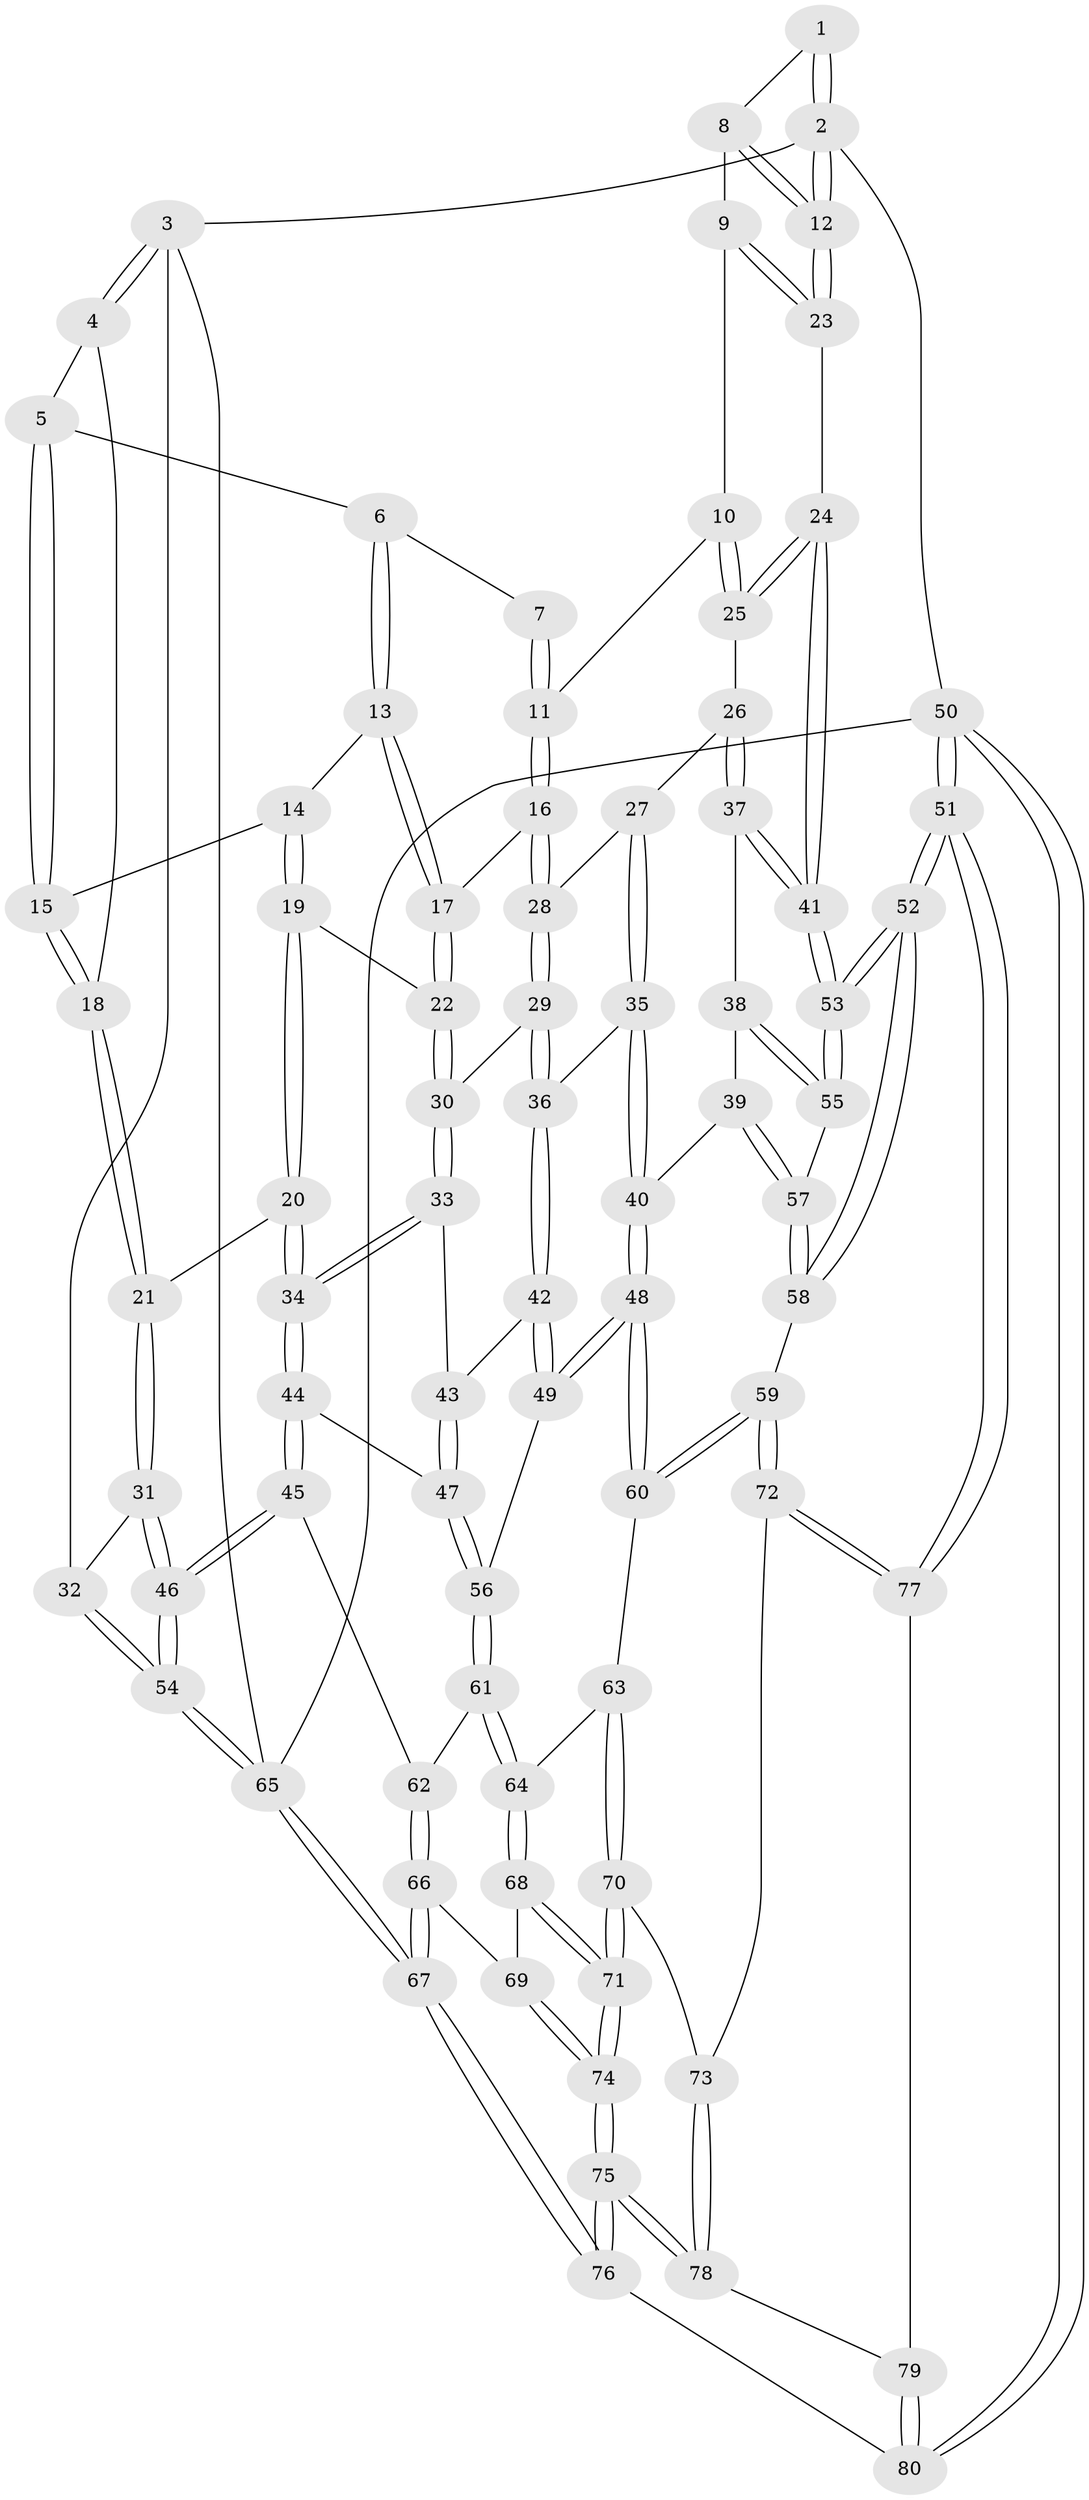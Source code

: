 // Generated by graph-tools (version 1.1) at 2025/51/03/09/25 03:51:00]
// undirected, 80 vertices, 197 edges
graph export_dot {
graph [start="1"]
  node [color=gray90,style=filled];
  1 [pos="+0.7207486402699425+0"];
  2 [pos="+1+0"];
  3 [pos="+0+0"];
  4 [pos="+0+0"];
  5 [pos="+0.4492926669462681+0"];
  6 [pos="+0.4564663179844062+0"];
  7 [pos="+0.6254613684079302+0"];
  8 [pos="+0.8945428117093249+0.06786605989617193"];
  9 [pos="+0.8814162265528672+0.1498090258618214"];
  10 [pos="+0.8713827206712609+0.15836586510683281"];
  11 [pos="+0.7259746050684465+0.13966774794032694"];
  12 [pos="+1+0"];
  13 [pos="+0.49173701164539085+0.08560104221850284"];
  14 [pos="+0.41085351984576574+0.18967185524118643"];
  15 [pos="+0.3418574699024804+0.1581664539865355"];
  16 [pos="+0.6841639455536487+0.20889284179100326"];
  17 [pos="+0.5605866498736165+0.24849892185281414"];
  18 [pos="+0.23810947504635047+0.2418222777052256"];
  19 [pos="+0.4582366347173194+0.29074692428727994"];
  20 [pos="+0.30571979897885465+0.37439447783351243"];
  21 [pos="+0.22737477919001475+0.3336097700685717"];
  22 [pos="+0.5351301187427533+0.28201203230436583"];
  23 [pos="+1+0.10373211056626462"];
  24 [pos="+1+0.25209485773312396"];
  25 [pos="+0.8971884040597323+0.2693749581038488"];
  26 [pos="+0.8729732322843572+0.3378528281410132"];
  27 [pos="+0.7772705643089685+0.3471665628091448"];
  28 [pos="+0.7286095647098173+0.2930629200916553"];
  29 [pos="+0.6151281812800881+0.39975026403009184"];
  30 [pos="+0.5664526259343152+0.36765675444823065"];
  31 [pos="+0.09542801764992202+0.37593690234606925"];
  32 [pos="+0+0.33990425673602487"];
  33 [pos="+0.49847568055500785+0.4681952833709744"];
  34 [pos="+0.32701968477750565+0.4188434986981515"];
  35 [pos="+0.7229691309275217+0.4581478840722936"];
  36 [pos="+0.6673454813452434+0.4599914674978881"];
  37 [pos="+0.9236639914721642+0.40664369773789316"];
  38 [pos="+0.8801343326927447+0.5175610617240822"];
  39 [pos="+0.8208745530355098+0.5553129978334008"];
  40 [pos="+0.8100683780058648+0.5524971791901871"];
  41 [pos="+1+0.40104743369093265"];
  42 [pos="+0.6018691970959859+0.544043934998237"];
  43 [pos="+0.5062662743392936+0.4865151624739889"];
  44 [pos="+0.33209637385229035+0.5614189707610497"];
  45 [pos="+0.2526295307145128+0.6631421812575542"];
  46 [pos="+0.16449192383282715+0.6962960514209899"];
  47 [pos="+0.4447014716994357+0.597547534542609"];
  48 [pos="+0.6499373331958537+0.6587652456675891"];
  49 [pos="+0.6018872971999089+0.5513068839871317"];
  50 [pos="+1+1"];
  51 [pos="+1+1"];
  52 [pos="+1+1"];
  53 [pos="+1+0.5744011269861038"];
  54 [pos="+0+1"];
  55 [pos="+1+0.5934642559299714"];
  56 [pos="+0.46451035162305426+0.6190262911685697"];
  57 [pos="+0.8744417550761949+0.7180546100689165"];
  58 [pos="+0.8674201359164185+0.7593970878032354"];
  59 [pos="+0.8404881687691472+0.7773462045480635"];
  60 [pos="+0.6494253206540943+0.6612356992603278"];
  61 [pos="+0.4886741000070254+0.6988139183796523"];
  62 [pos="+0.395340289099236+0.7509985729732621"];
  63 [pos="+0.5903581896948167+0.726748228640747"];
  64 [pos="+0.5603557531996969+0.729395864720939"];
  65 [pos="+0+1"];
  66 [pos="+0.39398835640688445+0.7972134340045636"];
  67 [pos="+0+1"];
  68 [pos="+0.5360876208223426+0.7803389938521269"];
  69 [pos="+0.4374706048612621+0.8315830581987677"];
  70 [pos="+0.6419953393535462+0.8137231021609529"];
  71 [pos="+0.5166928022936461+0.8782890618232517"];
  72 [pos="+0.8003238249583287+0.8408814649710414"];
  73 [pos="+0.6638430234145487+0.8414745811333961"];
  74 [pos="+0.49721024331847186+0.9286233872172615"];
  75 [pos="+0.5069657363275994+1"];
  76 [pos="+0.46808753129693315+1"];
  77 [pos="+0.8078888616085966+0.8971145921650068"];
  78 [pos="+0.6317730799858444+0.906863366413651"];
  79 [pos="+0.7674066965737458+0.9689842666743923"];
  80 [pos="+0.6808504855428064+1"];
  1 -- 2;
  1 -- 2;
  1 -- 8;
  2 -- 3;
  2 -- 12;
  2 -- 12;
  2 -- 50;
  3 -- 4;
  3 -- 4;
  3 -- 32;
  3 -- 65;
  4 -- 5;
  4 -- 18;
  5 -- 6;
  5 -- 15;
  5 -- 15;
  6 -- 7;
  6 -- 13;
  6 -- 13;
  7 -- 11;
  7 -- 11;
  8 -- 9;
  8 -- 12;
  8 -- 12;
  9 -- 10;
  9 -- 23;
  9 -- 23;
  10 -- 11;
  10 -- 25;
  10 -- 25;
  11 -- 16;
  11 -- 16;
  12 -- 23;
  12 -- 23;
  13 -- 14;
  13 -- 17;
  13 -- 17;
  14 -- 15;
  14 -- 19;
  14 -- 19;
  15 -- 18;
  15 -- 18;
  16 -- 17;
  16 -- 28;
  16 -- 28;
  17 -- 22;
  17 -- 22;
  18 -- 21;
  18 -- 21;
  19 -- 20;
  19 -- 20;
  19 -- 22;
  20 -- 21;
  20 -- 34;
  20 -- 34;
  21 -- 31;
  21 -- 31;
  22 -- 30;
  22 -- 30;
  23 -- 24;
  24 -- 25;
  24 -- 25;
  24 -- 41;
  24 -- 41;
  25 -- 26;
  26 -- 27;
  26 -- 37;
  26 -- 37;
  27 -- 28;
  27 -- 35;
  27 -- 35;
  28 -- 29;
  28 -- 29;
  29 -- 30;
  29 -- 36;
  29 -- 36;
  30 -- 33;
  30 -- 33;
  31 -- 32;
  31 -- 46;
  31 -- 46;
  32 -- 54;
  32 -- 54;
  33 -- 34;
  33 -- 34;
  33 -- 43;
  34 -- 44;
  34 -- 44;
  35 -- 36;
  35 -- 40;
  35 -- 40;
  36 -- 42;
  36 -- 42;
  37 -- 38;
  37 -- 41;
  37 -- 41;
  38 -- 39;
  38 -- 55;
  38 -- 55;
  39 -- 40;
  39 -- 57;
  39 -- 57;
  40 -- 48;
  40 -- 48;
  41 -- 53;
  41 -- 53;
  42 -- 43;
  42 -- 49;
  42 -- 49;
  43 -- 47;
  43 -- 47;
  44 -- 45;
  44 -- 45;
  44 -- 47;
  45 -- 46;
  45 -- 46;
  45 -- 62;
  46 -- 54;
  46 -- 54;
  47 -- 56;
  47 -- 56;
  48 -- 49;
  48 -- 49;
  48 -- 60;
  48 -- 60;
  49 -- 56;
  50 -- 51;
  50 -- 51;
  50 -- 80;
  50 -- 80;
  50 -- 65;
  51 -- 52;
  51 -- 52;
  51 -- 77;
  51 -- 77;
  52 -- 53;
  52 -- 53;
  52 -- 58;
  52 -- 58;
  53 -- 55;
  53 -- 55;
  54 -- 65;
  54 -- 65;
  55 -- 57;
  56 -- 61;
  56 -- 61;
  57 -- 58;
  57 -- 58;
  58 -- 59;
  59 -- 60;
  59 -- 60;
  59 -- 72;
  59 -- 72;
  60 -- 63;
  61 -- 62;
  61 -- 64;
  61 -- 64;
  62 -- 66;
  62 -- 66;
  63 -- 64;
  63 -- 70;
  63 -- 70;
  64 -- 68;
  64 -- 68;
  65 -- 67;
  65 -- 67;
  66 -- 67;
  66 -- 67;
  66 -- 69;
  67 -- 76;
  67 -- 76;
  68 -- 69;
  68 -- 71;
  68 -- 71;
  69 -- 74;
  69 -- 74;
  70 -- 71;
  70 -- 71;
  70 -- 73;
  71 -- 74;
  71 -- 74;
  72 -- 73;
  72 -- 77;
  72 -- 77;
  73 -- 78;
  73 -- 78;
  74 -- 75;
  74 -- 75;
  75 -- 76;
  75 -- 76;
  75 -- 78;
  75 -- 78;
  76 -- 80;
  77 -- 79;
  78 -- 79;
  79 -- 80;
  79 -- 80;
}
